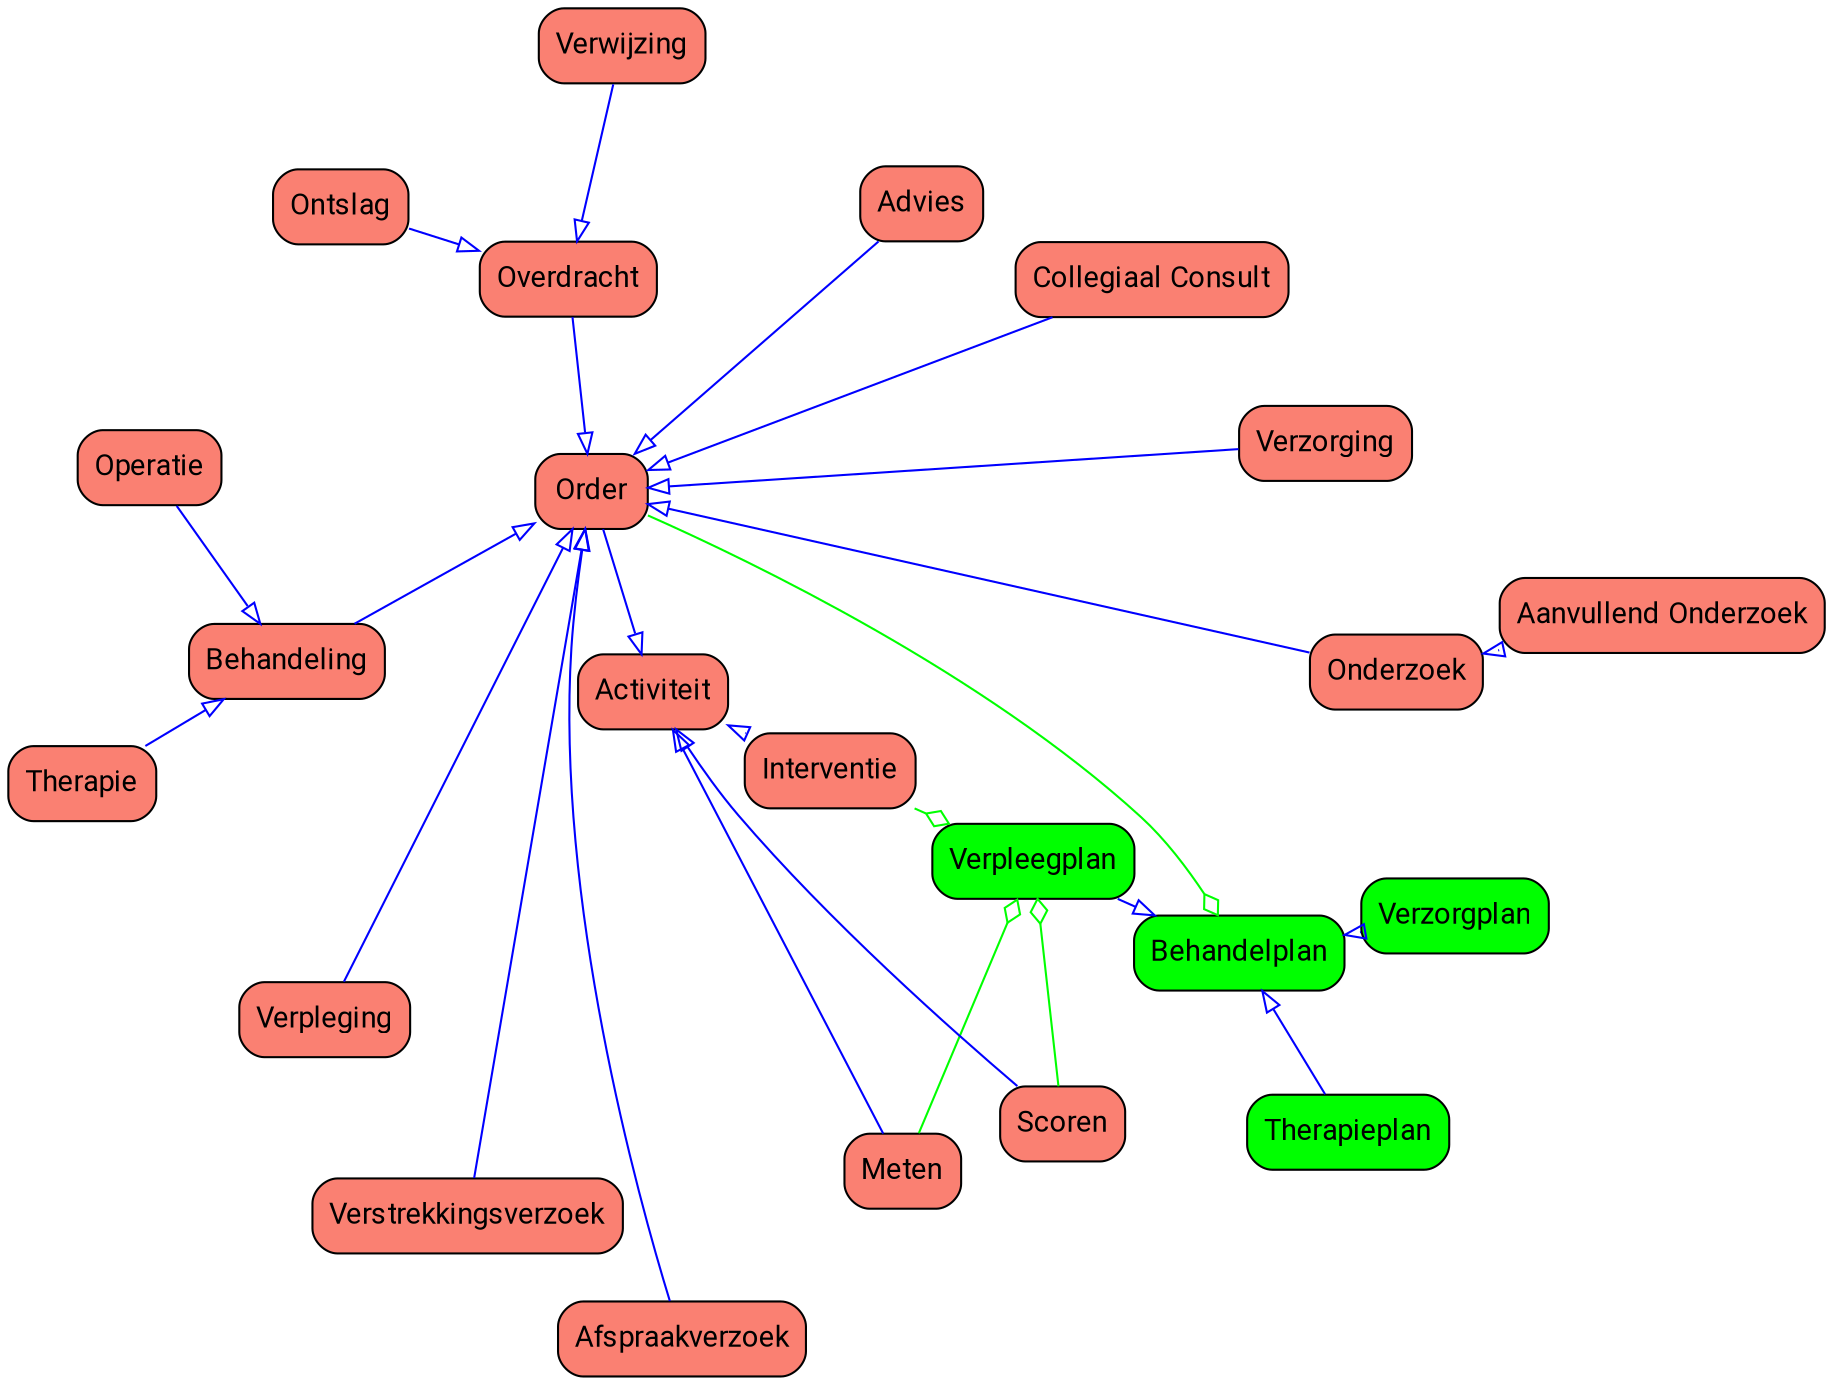 
digraph{
layout=twopi;
graph [splines=true];
node [style="rounded,filled" fontname="Roboto"];
edge [fontname="Roboto" nodesep="1"];
overlap=false;
"1671" [shape=rect fontcolor=black fillcolor=salmon label="Onderzoek" tooltip="Verzoek tot het uitvoeren van onderzoek. "];
				"1714" [shape=rect fontcolor=black fillcolor=salmon label="Operatie" tooltip="Beschrijving van de beoogde dan wel uitgevoerde operatieve ingreep. "];
				"1718" [shape=rect fontcolor=black fillcolor=salmon label="Verzorging" tooltip=" "];
				"1811" [shape=rect fontcolor=black fillcolor=salmon label="Order" tooltip="Een order is synoniem voor een aanvraag van iets (een activiteit). "];
				"1841" [shape=rect fontcolor=black fillcolor=salmon label="Collegiaal Consult" tooltip="Verzoek tot opinie of advies van een collega/zorgverlener inzake diagnose of behandeling. "];
				"1842" [shape=rect fontcolor=black fillcolor=salmon label="Aanvullend Onderzoek" tooltip="Verzoek tot planning en uitvoering van een verplaatsing (opname/ontslag/overplaatsing) van een patiënt. "];
				"1915" [shape=rect fontcolor=black fillcolor=salmon label="Verwijzing" tooltip="Verzoek tot het (tijdelijk) overnemen of terugnemen van de zorg voor een patiënt. "];
				"2095" [shape=rect fontcolor=black fillcolor=salmon label="Advies" tooltip="Het advies van de zorgverlener aan de patiënt als resultaat van het consult en het diagnostisch traject (anders dan behandeling). "];
				"1923" [shape=rect fontcolor=black fillcolor=salmon label="Overdracht" tooltip="Overdracht / Transfer (Order) "];
				"1948" [shape=rect fontcolor=black fillcolor=salmon label="Ontslag" tooltip="Verzoek tot beëindigen van de zorgverlening.&#10;&#10;Dit resulteert in een informatieobject Uitwisselingsinformatie of Overdrachtsinformatie "];
				"2161" [shape=rect fontcolor=black fillcolor=salmon label="Behandeling" tooltip="Behandeling van de patiënt, anders dan medicamenteus, operatief, paramedisch, verpleegkundig of verzorgend. "];
				"2164" [shape=rect fontcolor=black fillcolor=salmon label="Verpleging" tooltip=" "];
				"2171" [shape=rect fontcolor=black fillcolor=salmon label="Activiteit" tooltip="Er zijn 2 soorten activiteiten, namelijk georderde en niet pers? geordered. "];
				"2175" [shape=rect fontcolor=black fillcolor=salmon label="Therapie" tooltip="Verzoek tot behandeling, uitgevoerd door een specifieke paramedische discipline, bv. fysiotherapie, logopedie. "];
				"2167" [shape=rect fontcolor=black fillcolor=salmon label="Interventie" tooltip="Interventie is een conditionele Activiteit.&#10;&#10;E.g. in het verpleegplan staat bijvoorbeeld:&#10;Als patient hoofdpijn heeft, geef hem dan paracetamol.&#10;Als de patient dan hoofdpijn heeft en je geeft paracetamol, dan is dat een Interventie. "];
				"2169" [shape=rect fontcolor=black fillcolor=salmon label="Meten" tooltip=" "];
				"2170" [shape=rect fontcolor=black fillcolor=salmon label="Scoren" tooltip=" "];
				"1969" [shape=rect fontcolor=black fillcolor=green label="Verpleegplan" tooltip="Vastlegging van het plan t.a.v. de te leveren verpleegkundige zorg aan de patiënt met als doel het verlichten of wegnemen van  gezondheidsklachten of gebreken. "];
				"1968" [shape=rect fontcolor=black fillcolor=green label="Behandelplan" tooltip="Vastlegging van het plan t.a.v. de te leveren zorg aan de patiënt met als doel het verlichten of wegnemen van gezondheidsklachten of gebreken.&#10;&#10; "];
				"2149" [shape=rect fontcolor=black fillcolor=salmon label="Verstrekkingsverzoek" tooltip=" "];
				"2179" [shape=rect fontcolor=black fillcolor=green label="Therapieplan" tooltip="Vastlegging van het plan t.a.v. de te leveren paramedische zorg aan de patiënt, met als doel het verlichten of wegnemen van  gezondheidsklachten of gebreken.. "];
				"2174" [shape=rect fontcolor=black fillcolor=green label="Verzorgplan" tooltip="Verzorgplan bevat het Dieet "];
				"2189" [shape=rect fontcolor=black fillcolor=salmon label="Afspraakverzoek" tooltip="Verzoek tot planning van een contact tussen een patiënt en een zorgverlener. "];
				"1714"->"2161" [arrowhead=empty color=blue];
				"1671"->"1811" [arrowhead=empty color=blue];
				"1718"->"1811" [arrowhead=empty color=blue];
				"1841"->"1811" [arrowhead=empty color=blue];
				"1842"->"1671" [arrowhead=empty color=blue];
				"2095"->"1811" [arrowhead=empty color=blue];
				"1915"->"1923" [arrowhead=empty color=blue];
				"1923"->"1811" [arrowhead=empty color=blue];
				"1948"->"1923" [arrowhead=empty color=blue];
				"2161"->"1811" [arrowhead=empty color=blue];
				"2164"->"1811" [arrowhead=empty color=blue];
				"1811"->"2171" [arrowhead=empty color=blue];
				"2175"->"2161" [arrowhead=empty color=blue];
				"2167"->"2171" [arrowhead=empty color=blue];
				"2169"->"2171" [arrowhead=empty color=blue];
				"2170"->"2171" [arrowhead=empty color=blue];
				"2170"->"1969" [arrowhead=odiamond color=green];
				"2169"->"1969" [arrowhead=odiamond color=green];
				"2167"->"1969" [arrowhead=odiamond color=green];
				"2179"->"1968" [arrowhead=empty color=blue];
				"2174"->"1968" [arrowhead=empty color=blue];
				"2189"->"1811" [arrowhead=empty color=blue];
				"1969"->"1968" [arrowhead=empty color=blue];
				"2149"->"1811" [arrowhead=empty color=blue];
				"1811"->"1968" [arrowhead=odiamond color=green];
				
}
	